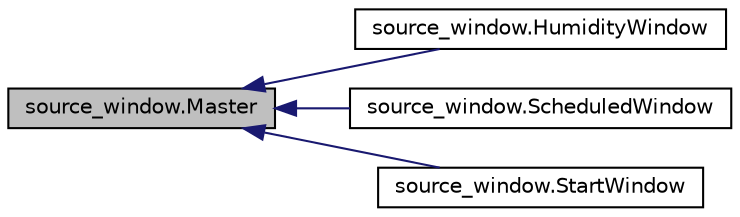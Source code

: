 digraph "source_window.Master"
{
 // LATEX_PDF_SIZE
  edge [fontname="Helvetica",fontsize="10",labelfontname="Helvetica",labelfontsize="10"];
  node [fontname="Helvetica",fontsize="10",shape=record];
  rankdir="LR";
  Node1 [label="source_window.Master",height=0.2,width=0.4,color="black", fillcolor="grey75", style="filled", fontcolor="black",tooltip="Main class Initializes the Application, opens, controls and closes the windows."];
  Node1 -> Node2 [dir="back",color="midnightblue",fontsize="10",style="solid",fontname="Helvetica"];
  Node2 [label="source_window.HumidityWindow",height=0.2,width=0.4,color="black", fillcolor="white", style="filled",URL="$classsource__window_1_1_humidity_window.html",tooltip="Humidity control mode window."];
  Node1 -> Node3 [dir="back",color="midnightblue",fontsize="10",style="solid",fontname="Helvetica"];
  Node3 [label="source_window.ScheduledWindow",height=0.2,width=0.4,color="black", fillcolor="white", style="filled",URL="$classsource__window_1_1_scheduled_window.html",tooltip="Pre-scheduled mode window."];
  Node1 -> Node4 [dir="back",color="midnightblue",fontsize="10",style="solid",fontname="Helvetica"];
  Node4 [label="source_window.StartWindow",height=0.2,width=0.4,color="black", fillcolor="white", style="filled",URL="$classsource__window_1_1_start_window.html",tooltip="Controls the Start window, where an operation mode is selected."];
}

